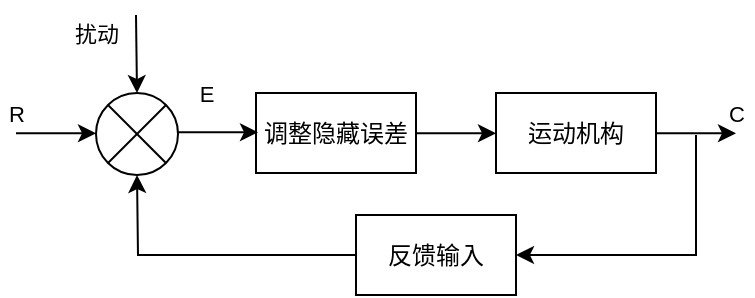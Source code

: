 <mxfile version="24.2.0" type="github">
  <diagram name="第 1 页" id="X_WzhRcTmZeRYNDWzMod">
    <mxGraphModel dx="-420" dy="696" grid="1" gridSize="10" guides="1" tooltips="1" connect="1" arrows="1" fold="1" page="1" pageScale="1" pageWidth="827" pageHeight="1169" math="0" shadow="0">
      <root>
        <mxCell id="0" />
        <mxCell id="1" parent="0" />
        <mxCell id="dWpj_tH4goHM-JOB3kFx-1" value="" style="ellipse;whiteSpace=wrap;html=1;aspect=fixed;" vertex="1" parent="1">
          <mxGeometry x="2010" y="104.5" width="41" height="41" as="geometry" />
        </mxCell>
        <mxCell id="dWpj_tH4goHM-JOB3kFx-2" value="" style="endArrow=classic;html=1;rounded=0;" edge="1" parent="1">
          <mxGeometry width="50" height="50" relative="1" as="geometry">
            <mxPoint x="1970" y="124.66" as="sourcePoint" />
            <mxPoint x="2010" y="124.66" as="targetPoint" />
          </mxGeometry>
        </mxCell>
        <mxCell id="dWpj_tH4goHM-JOB3kFx-3" value="R" style="edgeLabel;html=1;align=center;verticalAlign=middle;resizable=0;points=[];" vertex="1" connectable="0" parent="dWpj_tH4goHM-JOB3kFx-2">
          <mxGeometry x="-0.361" y="-2" relative="1" as="geometry">
            <mxPoint x="-13" y="-12" as="offset" />
          </mxGeometry>
        </mxCell>
        <mxCell id="dWpj_tH4goHM-JOB3kFx-4" value="调整隐藏误差" style="rounded=0;whiteSpace=wrap;html=1;" vertex="1" parent="1">
          <mxGeometry x="2090" y="104.5" width="80" height="40" as="geometry" />
        </mxCell>
        <mxCell id="dWpj_tH4goHM-JOB3kFx-5" value="运动机构" style="rounded=0;whiteSpace=wrap;html=1;" vertex="1" parent="1">
          <mxGeometry x="2210" y="104.5" width="80" height="40" as="geometry" />
        </mxCell>
        <mxCell id="dWpj_tH4goHM-JOB3kFx-6" value="" style="endArrow=classic;html=1;rounded=0;" edge="1" parent="1">
          <mxGeometry width="50" height="50" relative="1" as="geometry">
            <mxPoint x="2051" y="124.16" as="sourcePoint" />
            <mxPoint x="2091" y="124.16" as="targetPoint" />
          </mxGeometry>
        </mxCell>
        <mxCell id="dWpj_tH4goHM-JOB3kFx-7" value="" style="endArrow=classic;html=1;rounded=0;" edge="1" parent="1">
          <mxGeometry width="50" height="50" relative="1" as="geometry">
            <mxPoint x="2170" y="124.66" as="sourcePoint" />
            <mxPoint x="2210" y="124.66" as="targetPoint" />
          </mxGeometry>
        </mxCell>
        <mxCell id="dWpj_tH4goHM-JOB3kFx-8" value="" style="endArrow=classic;html=1;rounded=0;" edge="1" parent="1">
          <mxGeometry width="50" height="50" relative="1" as="geometry">
            <mxPoint x="2290" y="124.66" as="sourcePoint" />
            <mxPoint x="2330" y="124.66" as="targetPoint" />
          </mxGeometry>
        </mxCell>
        <mxCell id="dWpj_tH4goHM-JOB3kFx-9" value="C" style="edgeLabel;html=1;align=center;verticalAlign=middle;resizable=0;points=[];" vertex="1" connectable="0" parent="dWpj_tH4goHM-JOB3kFx-8">
          <mxGeometry x="0.432" relative="1" as="geometry">
            <mxPoint x="11" y="-10" as="offset" />
          </mxGeometry>
        </mxCell>
        <mxCell id="dWpj_tH4goHM-JOB3kFx-10" value="反馈输入" style="rounded=0;whiteSpace=wrap;html=1;" vertex="1" parent="1">
          <mxGeometry x="2140" y="165.5" width="80" height="40" as="geometry" />
        </mxCell>
        <mxCell id="dWpj_tH4goHM-JOB3kFx-11" value="" style="endArrow=classic;html=1;rounded=0;entryX=1;entryY=0.5;entryDx=0;entryDy=0;" edge="1" parent="1" target="dWpj_tH4goHM-JOB3kFx-10">
          <mxGeometry width="50" height="50" relative="1" as="geometry">
            <mxPoint x="2310" y="125.5" as="sourcePoint" />
            <mxPoint x="2290" y="215.5" as="targetPoint" />
            <Array as="points">
              <mxPoint x="2310" y="185.5" />
            </Array>
          </mxGeometry>
        </mxCell>
        <mxCell id="dWpj_tH4goHM-JOB3kFx-12" value="" style="endArrow=classic;html=1;rounded=0;entryX=0.5;entryY=1;entryDx=0;entryDy=0;exitX=0;exitY=0.5;exitDx=0;exitDy=0;" edge="1" parent="1" source="dWpj_tH4goHM-JOB3kFx-10" target="dWpj_tH4goHM-JOB3kFx-1">
          <mxGeometry width="50" height="50" relative="1" as="geometry">
            <mxPoint x="2090" y="179.5" as="sourcePoint" />
            <mxPoint x="2000" y="239.5" as="targetPoint" />
            <Array as="points">
              <mxPoint x="2031" y="185.5" />
            </Array>
          </mxGeometry>
        </mxCell>
        <mxCell id="dWpj_tH4goHM-JOB3kFx-13" value="E" style="edgeLabel;html=1;align=center;verticalAlign=middle;resizable=0;points=[];" vertex="1" connectable="0" parent="dWpj_tH4goHM-JOB3kFx-12">
          <mxGeometry x="0.755" y="-1" relative="1" as="geometry">
            <mxPoint x="33" y="-59" as="offset" />
          </mxGeometry>
        </mxCell>
        <mxCell id="dWpj_tH4goHM-JOB3kFx-14" value="" style="endArrow=classic;html=1;rounded=0;entryX=0.5;entryY=0;entryDx=0;entryDy=0;" edge="1" parent="1" target="dWpj_tH4goHM-JOB3kFx-1">
          <mxGeometry width="50" height="50" relative="1" as="geometry">
            <mxPoint x="2030" y="65.5" as="sourcePoint" />
            <mxPoint x="2070" y="65.5" as="targetPoint" />
          </mxGeometry>
        </mxCell>
        <mxCell id="dWpj_tH4goHM-JOB3kFx-15" value="扰动" style="edgeLabel;html=1;align=center;verticalAlign=middle;resizable=0;points=[];" vertex="1" connectable="0" parent="dWpj_tH4goHM-JOB3kFx-14">
          <mxGeometry x="-0.421" relative="1" as="geometry">
            <mxPoint x="-20" y="-2" as="offset" />
          </mxGeometry>
        </mxCell>
        <mxCell id="dWpj_tH4goHM-JOB3kFx-16" value="" style="endArrow=none;html=1;rounded=0;entryX=1;entryY=1;entryDx=0;entryDy=0;endFill=0;exitX=0;exitY=0;exitDx=0;exitDy=0;" edge="1" parent="1" source="dWpj_tH4goHM-JOB3kFx-1" target="dWpj_tH4goHM-JOB3kFx-1">
          <mxGeometry width="50" height="50" relative="1" as="geometry">
            <mxPoint x="2140" y="1" as="sourcePoint" />
            <mxPoint x="2141" y="40" as="targetPoint" />
          </mxGeometry>
        </mxCell>
        <mxCell id="dWpj_tH4goHM-JOB3kFx-17" value="" style="endArrow=none;html=1;rounded=0;entryX=1;entryY=0;entryDx=0;entryDy=0;endFill=0;exitX=0;exitY=1;exitDx=0;exitDy=0;" edge="1" parent="1" source="dWpj_tH4goHM-JOB3kFx-1" target="dWpj_tH4goHM-JOB3kFx-1">
          <mxGeometry width="50" height="50" relative="1" as="geometry">
            <mxPoint x="2026" y="120.5" as="sourcePoint" />
            <mxPoint x="2055" y="149.5" as="targetPoint" />
          </mxGeometry>
        </mxCell>
      </root>
    </mxGraphModel>
  </diagram>
</mxfile>
